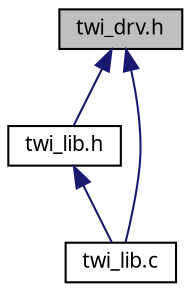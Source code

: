 digraph G
{
  edge [fontname="FreeSans.ttf",fontsize=10,labelfontname="FreeSans.ttf",labelfontsize=10];
  node [fontname="FreeSans.ttf",fontsize=10,shape=record];
  Node1 [label="twi_drv.h",height=0.2,width=0.4,color="black", fillcolor="grey75", style="filled" fontcolor="black"];
  Node1 -> Node2 [dir=back,color="midnightblue",fontsize=10,style="solid",fontname="FreeSans.ttf"];
  Node2 [label="twi_lib.h",height=0.2,width=0.4,color="black", fillcolor="white", style="filled",URL="$twi__lib_8h.html"];
  Node2 -> Node3 [dir=back,color="midnightblue",fontsize=10,style="solid",fontname="FreeSans.ttf"];
  Node3 [label="twi_lib.c",height=0.2,width=0.4,color="black", fillcolor="white", style="filled",URL="$twi__lib_8c.html"];
  Node1 -> Node3 [dir=back,color="midnightblue",fontsize=10,style="solid",fontname="FreeSans.ttf"];
}
